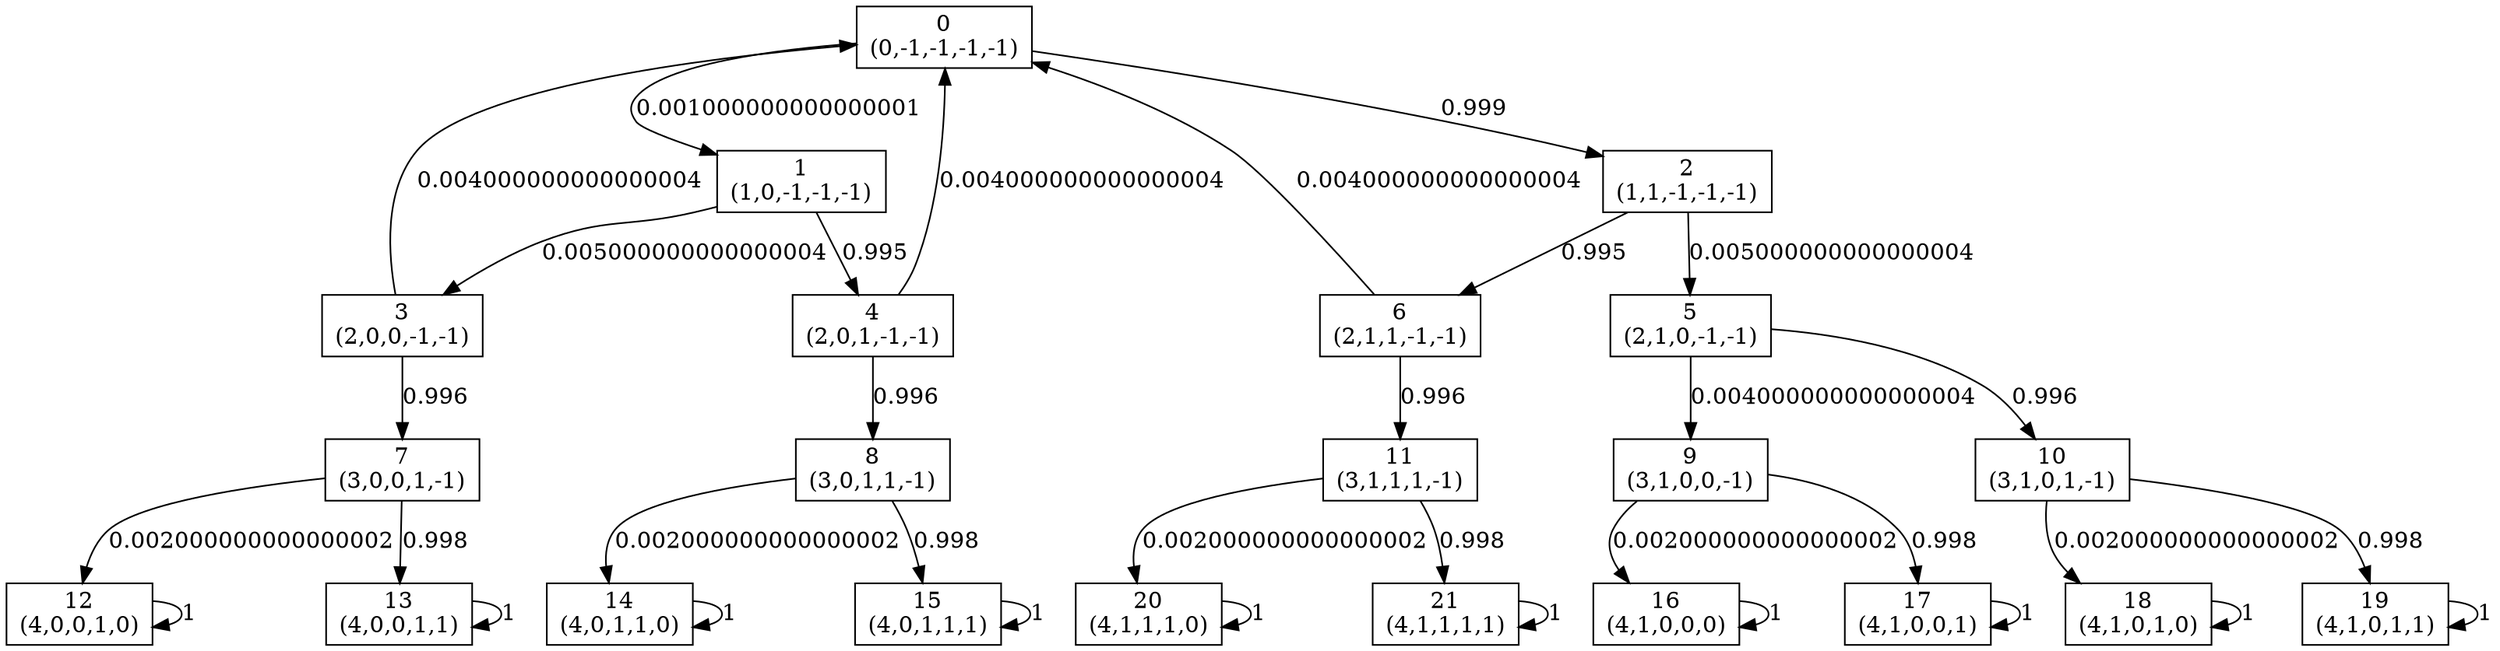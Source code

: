 digraph P {
node [shape=box];
0 -> 1 [ label="0.001000000000000001" ];
0 -> 2 [ label="0.999" ];
1 -> 3 [ label="0.005000000000000004" ];
1 -> 4 [ label="0.995" ];
2 -> 5 [ label="0.005000000000000004" ];
2 -> 6 [ label="0.995" ];
3 -> 0 [ label="0.004000000000000004" ];
3 -> 7 [ label="0.996" ];
4 -> 0 [ label="0.004000000000000004" ];
4 -> 8 [ label="0.996" ];
5 -> 9 [ label="0.004000000000000004" ];
5 -> 10 [ label="0.996" ];
6 -> 0 [ label="0.004000000000000004" ];
6 -> 11 [ label="0.996" ];
7 -> 12 [ label="0.002000000000000002" ];
7 -> 13 [ label="0.998" ];
8 -> 14 [ label="0.002000000000000002" ];
8 -> 15 [ label="0.998" ];
9 -> 16 [ label="0.002000000000000002" ];
9 -> 17 [ label="0.998" ];
10 -> 18 [ label="0.002000000000000002" ];
10 -> 19 [ label="0.998" ];
11 -> 20 [ label="0.002000000000000002" ];
11 -> 21 [ label="0.998" ];
12 -> 12 [ label="1" ];
13 -> 13 [ label="1" ];
14 -> 14 [ label="1" ];
15 -> 15 [ label="1" ];
16 -> 16 [ label="1" ];
17 -> 17 [ label="1" ];
18 -> 18 [ label="1" ];
19 -> 19 [ label="1" ];
20 -> 20 [ label="1" ];
21 -> 21 [ label="1" ];
0 [label="0\n(0,-1,-1,-1,-1)"];
1 [label="1\n(1,0,-1,-1,-1)"];
2 [label="2\n(1,1,-1,-1,-1)"];
3 [label="3\n(2,0,0,-1,-1)"];
4 [label="4\n(2,0,1,-1,-1)"];
5 [label="5\n(2,1,0,-1,-1)"];
6 [label="6\n(2,1,1,-1,-1)"];
7 [label="7\n(3,0,0,1,-1)"];
8 [label="8\n(3,0,1,1,-1)"];
9 [label="9\n(3,1,0,0,-1)"];
10 [label="10\n(3,1,0,1,-1)"];
11 [label="11\n(3,1,1,1,-1)"];
12 [label="12\n(4,0,0,1,0)"];
13 [label="13\n(4,0,0,1,1)"];
14 [label="14\n(4,0,1,1,0)"];
15 [label="15\n(4,0,1,1,1)"];
16 [label="16\n(4,1,0,0,0)"];
17 [label="17\n(4,1,0,0,1)"];
18 [label="18\n(4,1,0,1,0)"];
19 [label="19\n(4,1,0,1,1)"];
20 [label="20\n(4,1,1,1,0)"];
21 [label="21\n(4,1,1,1,1)"];
}
